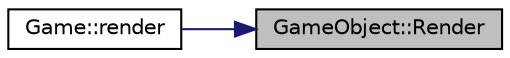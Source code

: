 digraph "GameObject::Render"
{
 // LATEX_PDF_SIZE
  edge [fontname="Helvetica",fontsize="10",labelfontname="Helvetica",labelfontsize="10"];
  node [fontname="Helvetica",fontsize="10",shape=record];
  rankdir="RL";
  Node1 [label="GameObject::Render",height=0.2,width=0.4,color="black", fillcolor="grey75", style="filled", fontcolor="black",tooltip="Render the game object (add object to window)"];
  Node1 -> Node2 [dir="back",color="midnightblue",fontsize="10",style="solid",fontname="Helvetica"];
  Node2 [label="Game::render",height=0.2,width=0.4,color="black", fillcolor="white", style="filled",URL="$class_game.html#a15ddd769261d923827a3cdf41499c843",tooltip="Render all objects in window after update."];
}
